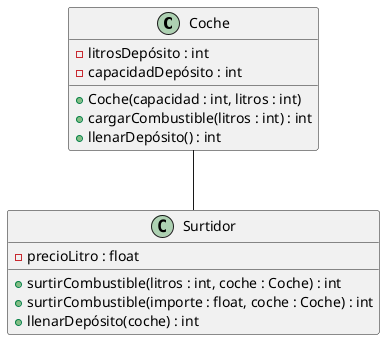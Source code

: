 @startuml
class Coche {
    - litrosDepósito : int
    - capacidadDepósito : int

    + Coche(capacidad : int, litros : int)
    + cargarCombustible(litros : int) : int
    + llenarDepósito() : int
}

class Surtidor {
    - precioLitro : float

    + surtirCombustible(litros : int, coche : Coche) : int
    + surtirCombustible(importe : float, coche : Coche) : int
    + llenarDepósito(coche) : int
}
Surtidor -u- Coche

@enduml
